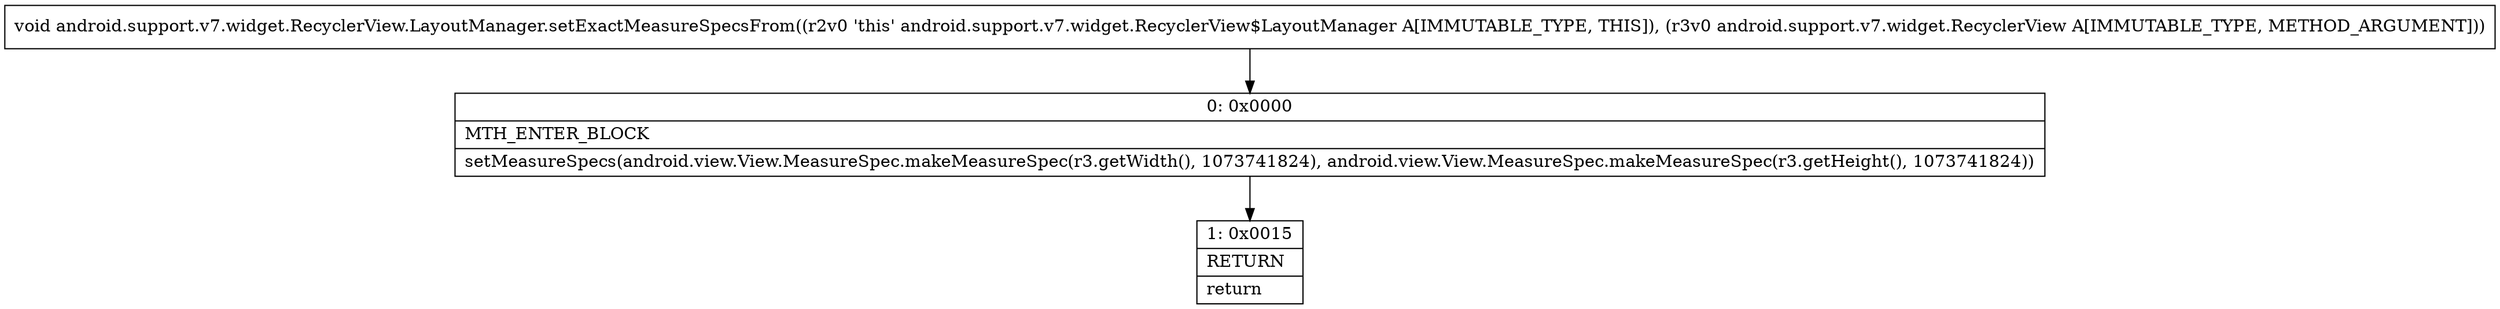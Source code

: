 digraph "CFG forandroid.support.v7.widget.RecyclerView.LayoutManager.setExactMeasureSpecsFrom(Landroid\/support\/v7\/widget\/RecyclerView;)V" {
Node_0 [shape=record,label="{0\:\ 0x0000|MTH_ENTER_BLOCK\l|setMeasureSpecs(android.view.View.MeasureSpec.makeMeasureSpec(r3.getWidth(), 1073741824), android.view.View.MeasureSpec.makeMeasureSpec(r3.getHeight(), 1073741824))\l}"];
Node_1 [shape=record,label="{1\:\ 0x0015|RETURN\l|return\l}"];
MethodNode[shape=record,label="{void android.support.v7.widget.RecyclerView.LayoutManager.setExactMeasureSpecsFrom((r2v0 'this' android.support.v7.widget.RecyclerView$LayoutManager A[IMMUTABLE_TYPE, THIS]), (r3v0 android.support.v7.widget.RecyclerView A[IMMUTABLE_TYPE, METHOD_ARGUMENT])) }"];
MethodNode -> Node_0;
Node_0 -> Node_1;
}


